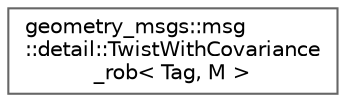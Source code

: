 digraph "类继承关系图"
{
 // INTERACTIVE_SVG=YES
 // LATEX_PDF_SIZE
  bgcolor="transparent";
  edge [fontname=Helvetica,fontsize=10,labelfontname=Helvetica,labelfontsize=10];
  node [fontname=Helvetica,fontsize=10,shape=box,height=0.2,width=0.4];
  rankdir="LR";
  Node0 [id="Node000000",label="geometry_msgs::msg\l::detail::TwistWithCovariance\l_rob\< Tag, M \>",height=0.2,width=0.4,color="grey40", fillcolor="white", style="filled",URL="$d9/d98/structgeometry__msgs_1_1msg_1_1detail_1_1TwistWithCovariance__rob.html",tooltip=" "];
}
